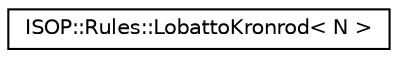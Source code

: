 digraph "Graphical Class Hierarchy"
{
 // LATEX_PDF_SIZE
  edge [fontname="Helvetica",fontsize="10",labelfontname="Helvetica",labelfontsize="10"];
  node [fontname="Helvetica",fontsize="10",shape=record];
  rankdir="LR";
  Node0 [label="ISOP::Rules::LobattoKronrod\< N \>",height=0.2,width=0.4,color="black", fillcolor="white", style="filled",URL="$struct_i_s_o_p_1_1_rules_1_1_lobatto_kronrod.html",tooltip="Lobatto-Kronrod quadrature data."];
}
